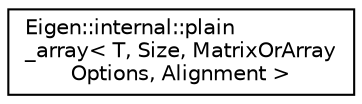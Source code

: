 digraph "Graphical Class Hierarchy"
{
  edge [fontname="Helvetica",fontsize="10",labelfontname="Helvetica",labelfontsize="10"];
  node [fontname="Helvetica",fontsize="10",shape=record];
  rankdir="LR";
  Node1 [label="Eigen::internal::plain\l_array\< T, Size, MatrixOrArray\lOptions, Alignment \>",height=0.2,width=0.4,color="black", fillcolor="white", style="filled",URL="$struct_eigen_1_1internal_1_1plain__array.html"];
}
